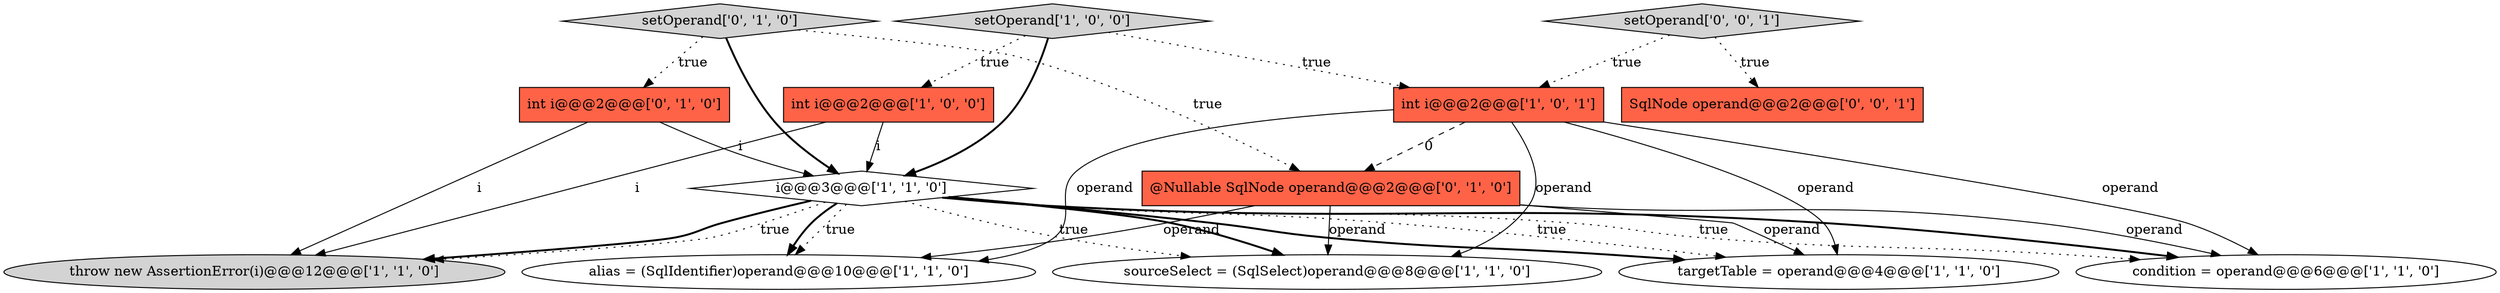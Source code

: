 digraph {
8 [style = filled, label = "setOperand['1', '0', '0']", fillcolor = lightgray, shape = diamond image = "AAA0AAABBB1BBB"];
2 [style = filled, label = "int i@@@2@@@['1', '0', '0']", fillcolor = tomato, shape = box image = "AAA0AAABBB1BBB"];
1 [style = filled, label = "alias = (SqlIdentifier)operand@@@10@@@['1', '1', '0']", fillcolor = white, shape = ellipse image = "AAA0AAABBB1BBB"];
10 [style = filled, label = "int i@@@2@@@['0', '1', '0']", fillcolor = tomato, shape = box image = "AAA0AAABBB2BBB"];
13 [style = filled, label = "SqlNode operand@@@2@@@['0', '0', '1']", fillcolor = tomato, shape = box image = "AAA0AAABBB3BBB"];
0 [style = filled, label = "targetTable = operand@@@4@@@['1', '1', '0']", fillcolor = white, shape = ellipse image = "AAA0AAABBB1BBB"];
4 [style = filled, label = "throw new AssertionError(i)@@@12@@@['1', '1', '0']", fillcolor = lightgray, shape = ellipse image = "AAA0AAABBB1BBB"];
12 [style = filled, label = "setOperand['0', '0', '1']", fillcolor = lightgray, shape = diamond image = "AAA0AAABBB3BBB"];
9 [style = filled, label = "setOperand['0', '1', '0']", fillcolor = lightgray, shape = diamond image = "AAA0AAABBB2BBB"];
3 [style = filled, label = "condition = operand@@@6@@@['1', '1', '0']", fillcolor = white, shape = ellipse image = "AAA0AAABBB1BBB"];
11 [style = filled, label = "@Nullable SqlNode operand@@@2@@@['0', '1', '0']", fillcolor = tomato, shape = box image = "AAA1AAABBB2BBB"];
7 [style = filled, label = "sourceSelect = (SqlSelect)operand@@@8@@@['1', '1', '0']", fillcolor = white, shape = ellipse image = "AAA0AAABBB1BBB"];
5 [style = filled, label = "int i@@@2@@@['1', '0', '1']", fillcolor = tomato, shape = box image = "AAA0AAABBB1BBB"];
6 [style = filled, label = "i@@@3@@@['1', '1', '0']", fillcolor = white, shape = diamond image = "AAA0AAABBB1BBB"];
11->1 [style = solid, label="operand"];
11->7 [style = solid, label="operand"];
5->0 [style = solid, label="operand"];
5->1 [style = solid, label="operand"];
6->4 [style = bold, label=""];
6->7 [style = dotted, label="true"];
9->11 [style = dotted, label="true"];
10->4 [style = solid, label="i"];
10->6 [style = solid, label="i"];
6->0 [style = bold, label=""];
12->13 [style = dotted, label="true"];
6->1 [style = dotted, label="true"];
8->2 [style = dotted, label="true"];
8->6 [style = bold, label=""];
5->7 [style = solid, label="operand"];
5->11 [style = dashed, label="0"];
9->10 [style = dotted, label="true"];
12->5 [style = dotted, label="true"];
9->6 [style = bold, label=""];
6->0 [style = dotted, label="true"];
5->3 [style = solid, label="operand"];
6->4 [style = dotted, label="true"];
2->6 [style = solid, label="i"];
2->4 [style = solid, label="i"];
6->3 [style = bold, label=""];
6->3 [style = dotted, label="true"];
8->5 [style = dotted, label="true"];
11->3 [style = solid, label="operand"];
11->0 [style = solid, label="operand"];
6->7 [style = bold, label=""];
6->1 [style = bold, label=""];
}
